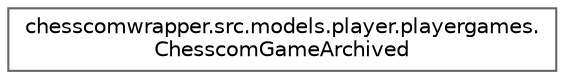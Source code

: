 digraph "Graphical Class Hierarchy"
{
 // LATEX_PDF_SIZE
  bgcolor="transparent";
  edge [fontname=Helvetica,fontsize=10,labelfontname=Helvetica,labelfontsize=10];
  node [fontname=Helvetica,fontsize=10,shape=box,height=0.2,width=0.4];
  rankdir="LR";
  Node0 [label="chesscomwrapper.src.models.player.playergames.\lChesscomGameArchived",height=0.2,width=0.4,color="grey40", fillcolor="white", style="filled",URL="$classchesscomwrapper_1_1src_1_1models_1_1player_1_1playergames_1_1_chesscom_game_archived.html",tooltip="Represents a chess.com game that has been archived."];
}
